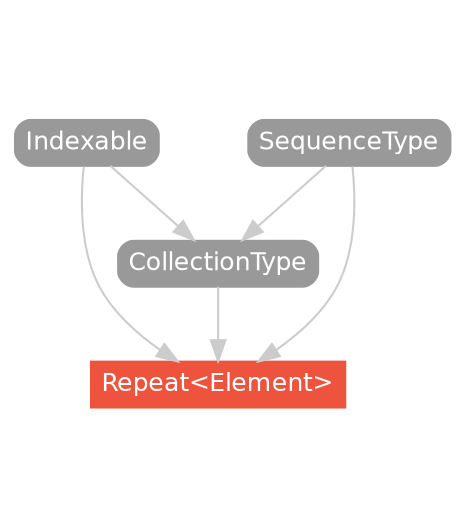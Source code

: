 strict digraph "Repeat<Element> - Type Hierarchy - SwiftDoc.org" {
    pad="0.1,0.8"
    node [shape=box, style="filled,rounded", color="#999999", fillcolor="#999999", fontcolor=white, fontname=Helvetica, fontnames="Helvetica,sansserif", fontsize=12, margin="0.07,0.05", height="0.3"]
    edge [color="#cccccc"]
    "CollectionType" [URL="/protocol/CollectionType/"]
    "Indexable" [URL="/protocol/Indexable/"]
    "Repeat<Element>" [URL="/type/Repeat/", style="filled", fillcolor="#ee543d", color="#ee543d"]
    "SequenceType" [URL="/protocol/SequenceType/"]    "CollectionType" -> "Repeat<Element>"
    "Indexable" -> "Repeat<Element>"
    "SequenceType" -> "Repeat<Element>"
    "Indexable" -> "CollectionType"
    "SequenceType" -> "CollectionType"
    subgraph Types {
        rank = max; "Repeat<Element>";
    }
}